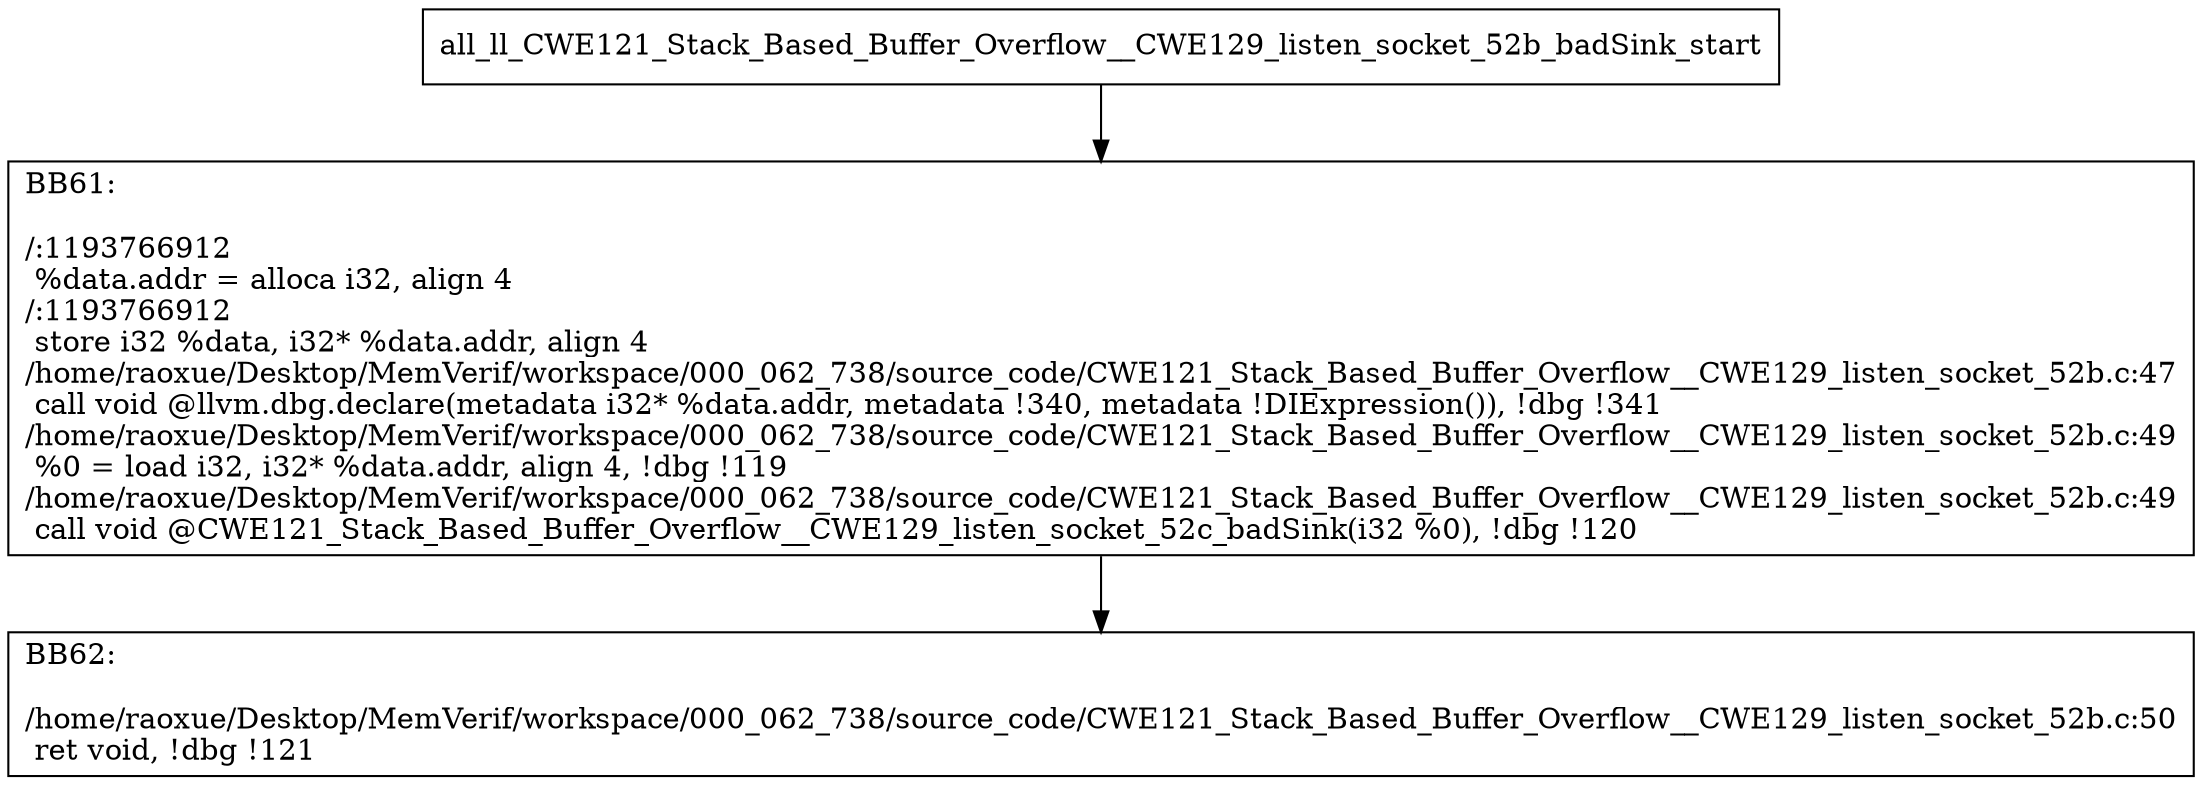 digraph "CFG for'all_ll_CWE121_Stack_Based_Buffer_Overflow__CWE129_listen_socket_52b_badSink' function" {
	BBall_ll_CWE121_Stack_Based_Buffer_Overflow__CWE129_listen_socket_52b_badSink_start[shape=record,label="{all_ll_CWE121_Stack_Based_Buffer_Overflow__CWE129_listen_socket_52b_badSink_start}"];
	BBall_ll_CWE121_Stack_Based_Buffer_Overflow__CWE129_listen_socket_52b_badSink_start-> all_ll_CWE121_Stack_Based_Buffer_Overflow__CWE129_listen_socket_52b_badSinkBB61;
	all_ll_CWE121_Stack_Based_Buffer_Overflow__CWE129_listen_socket_52b_badSinkBB61 [shape=record, label="{BB61:\l\l/:1193766912\l
  %data.addr = alloca i32, align 4\l
/:1193766912\l
  store i32 %data, i32* %data.addr, align 4\l
/home/raoxue/Desktop/MemVerif/workspace/000_062_738/source_code/CWE121_Stack_Based_Buffer_Overflow__CWE129_listen_socket_52b.c:47\l
  call void @llvm.dbg.declare(metadata i32* %data.addr, metadata !340, metadata !DIExpression()), !dbg !341\l
/home/raoxue/Desktop/MemVerif/workspace/000_062_738/source_code/CWE121_Stack_Based_Buffer_Overflow__CWE129_listen_socket_52b.c:49\l
  %0 = load i32, i32* %data.addr, align 4, !dbg !119\l
/home/raoxue/Desktop/MemVerif/workspace/000_062_738/source_code/CWE121_Stack_Based_Buffer_Overflow__CWE129_listen_socket_52b.c:49\l
  call void @CWE121_Stack_Based_Buffer_Overflow__CWE129_listen_socket_52c_badSink(i32 %0), !dbg !120\l
}"];
	all_ll_CWE121_Stack_Based_Buffer_Overflow__CWE129_listen_socket_52b_badSinkBB61-> all_ll_CWE121_Stack_Based_Buffer_Overflow__CWE129_listen_socket_52b_badSinkBB62;
	all_ll_CWE121_Stack_Based_Buffer_Overflow__CWE129_listen_socket_52b_badSinkBB62 [shape=record, label="{BB62:\l\l/home/raoxue/Desktop/MemVerif/workspace/000_062_738/source_code/CWE121_Stack_Based_Buffer_Overflow__CWE129_listen_socket_52b.c:50\l
  ret void, !dbg !121\l
}"];
}
